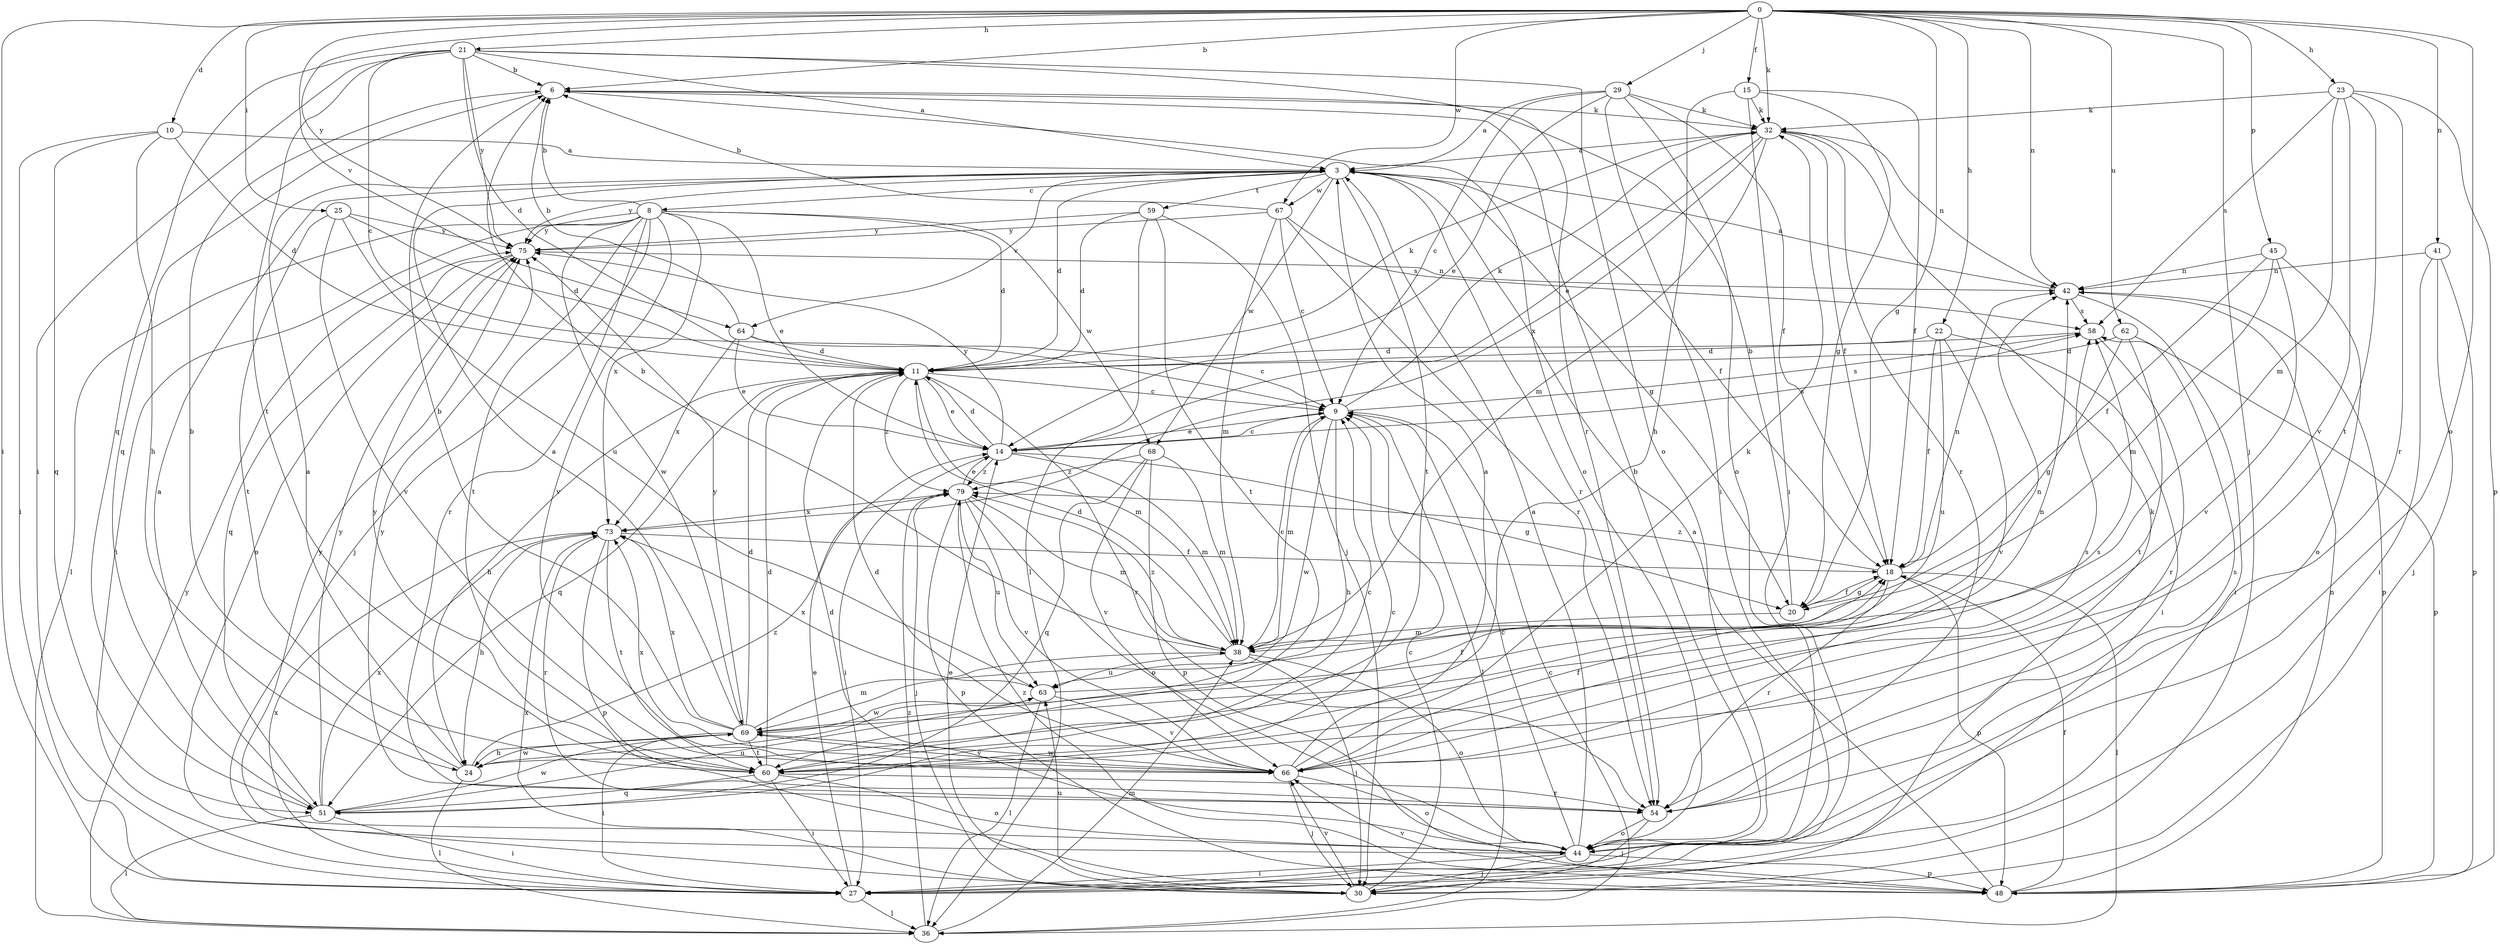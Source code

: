 strict digraph  {
0;
3;
6;
8;
9;
10;
11;
14;
15;
18;
20;
21;
22;
23;
24;
25;
27;
29;
30;
32;
36;
38;
41;
42;
44;
45;
48;
51;
54;
58;
59;
60;
62;
63;
64;
66;
67;
68;
69;
73;
75;
79;
0 -> 6  [label=b];
0 -> 10  [label=d];
0 -> 15  [label=f];
0 -> 20  [label=g];
0 -> 21  [label=h];
0 -> 22  [label=h];
0 -> 23  [label=h];
0 -> 25  [label=i];
0 -> 27  [label=i];
0 -> 29  [label=j];
0 -> 30  [label=j];
0 -> 32  [label=k];
0 -> 41  [label=n];
0 -> 42  [label=n];
0 -> 44  [label=o];
0 -> 45  [label=p];
0 -> 62  [label=u];
0 -> 64  [label=v];
0 -> 67  [label=w];
0 -> 75  [label=y];
3 -> 8  [label=c];
3 -> 11  [label=d];
3 -> 18  [label=f];
3 -> 20  [label=g];
3 -> 54  [label=r];
3 -> 59  [label=t];
3 -> 60  [label=t];
3 -> 64  [label=v];
3 -> 67  [label=w];
3 -> 68  [label=w];
3 -> 75  [label=y];
6 -> 32  [label=k];
6 -> 44  [label=o];
6 -> 51  [label=q];
8 -> 6  [label=b];
8 -> 11  [label=d];
8 -> 14  [label=e];
8 -> 27  [label=i];
8 -> 30  [label=j];
8 -> 36  [label=l];
8 -> 54  [label=r];
8 -> 60  [label=t];
8 -> 66  [label=v];
8 -> 68  [label=w];
8 -> 69  [label=w];
8 -> 73  [label=x];
8 -> 75  [label=y];
9 -> 14  [label=e];
9 -> 24  [label=h];
9 -> 32  [label=k];
9 -> 36  [label=l];
9 -> 38  [label=m];
9 -> 58  [label=s];
9 -> 69  [label=w];
10 -> 3  [label=a];
10 -> 11  [label=d];
10 -> 24  [label=h];
10 -> 27  [label=i];
10 -> 51  [label=q];
11 -> 9  [label=c];
11 -> 14  [label=e];
11 -> 24  [label=h];
11 -> 32  [label=k];
11 -> 38  [label=m];
11 -> 51  [label=q];
11 -> 54  [label=r];
11 -> 79  [label=z];
14 -> 9  [label=c];
14 -> 11  [label=d];
14 -> 20  [label=g];
14 -> 27  [label=i];
14 -> 38  [label=m];
14 -> 58  [label=s];
14 -> 75  [label=y];
14 -> 79  [label=z];
15 -> 18  [label=f];
15 -> 20  [label=g];
15 -> 24  [label=h];
15 -> 27  [label=i];
15 -> 32  [label=k];
18 -> 20  [label=g];
18 -> 36  [label=l];
18 -> 42  [label=n];
18 -> 48  [label=p];
18 -> 54  [label=r];
18 -> 79  [label=z];
20 -> 6  [label=b];
20 -> 18  [label=f];
20 -> 38  [label=m];
21 -> 3  [label=a];
21 -> 6  [label=b];
21 -> 9  [label=c];
21 -> 11  [label=d];
21 -> 27  [label=i];
21 -> 44  [label=o];
21 -> 51  [label=q];
21 -> 54  [label=r];
21 -> 60  [label=t];
21 -> 75  [label=y];
22 -> 11  [label=d];
22 -> 18  [label=f];
22 -> 27  [label=i];
22 -> 63  [label=u];
22 -> 66  [label=v];
23 -> 32  [label=k];
23 -> 38  [label=m];
23 -> 48  [label=p];
23 -> 54  [label=r];
23 -> 58  [label=s];
23 -> 60  [label=t];
23 -> 66  [label=v];
24 -> 3  [label=a];
24 -> 6  [label=b];
24 -> 36  [label=l];
24 -> 69  [label=w];
24 -> 79  [label=z];
25 -> 11  [label=d];
25 -> 60  [label=t];
25 -> 63  [label=u];
25 -> 66  [label=v];
25 -> 75  [label=y];
27 -> 14  [label=e];
27 -> 36  [label=l];
27 -> 73  [label=x];
29 -> 3  [label=a];
29 -> 9  [label=c];
29 -> 14  [label=e];
29 -> 18  [label=f];
29 -> 27  [label=i];
29 -> 32  [label=k];
29 -> 44  [label=o];
30 -> 9  [label=c];
30 -> 14  [label=e];
30 -> 32  [label=k];
30 -> 63  [label=u];
30 -> 66  [label=v];
30 -> 73  [label=x];
32 -> 3  [label=a];
32 -> 14  [label=e];
32 -> 18  [label=f];
32 -> 38  [label=m];
32 -> 42  [label=n];
32 -> 54  [label=r];
32 -> 73  [label=x];
36 -> 9  [label=c];
36 -> 38  [label=m];
36 -> 75  [label=y];
36 -> 79  [label=z];
38 -> 6  [label=b];
38 -> 9  [label=c];
38 -> 11  [label=d];
38 -> 30  [label=j];
38 -> 44  [label=o];
38 -> 63  [label=u];
38 -> 79  [label=z];
41 -> 27  [label=i];
41 -> 30  [label=j];
41 -> 42  [label=n];
41 -> 48  [label=p];
42 -> 3  [label=a];
42 -> 27  [label=i];
42 -> 48  [label=p];
42 -> 58  [label=s];
44 -> 3  [label=a];
44 -> 6  [label=b];
44 -> 9  [label=c];
44 -> 11  [label=d];
44 -> 27  [label=i];
44 -> 30  [label=j];
44 -> 48  [label=p];
44 -> 75  [label=y];
45 -> 18  [label=f];
45 -> 38  [label=m];
45 -> 42  [label=n];
45 -> 44  [label=o];
45 -> 66  [label=v];
48 -> 3  [label=a];
48 -> 18  [label=f];
48 -> 42  [label=n];
48 -> 66  [label=v];
48 -> 79  [label=z];
51 -> 3  [label=a];
51 -> 9  [label=c];
51 -> 27  [label=i];
51 -> 36  [label=l];
51 -> 63  [label=u];
51 -> 69  [label=w];
51 -> 73  [label=x];
51 -> 75  [label=y];
54 -> 30  [label=j];
54 -> 44  [label=o];
54 -> 58  [label=s];
54 -> 75  [label=y];
58 -> 11  [label=d];
58 -> 54  [label=r];
59 -> 11  [label=d];
59 -> 30  [label=j];
59 -> 36  [label=l];
59 -> 60  [label=t];
59 -> 75  [label=y];
60 -> 9  [label=c];
60 -> 11  [label=d];
60 -> 27  [label=i];
60 -> 44  [label=o];
60 -> 51  [label=q];
60 -> 54  [label=r];
60 -> 58  [label=s];
60 -> 75  [label=y];
62 -> 11  [label=d];
62 -> 20  [label=g];
62 -> 48  [label=p];
62 -> 60  [label=t];
63 -> 36  [label=l];
63 -> 42  [label=n];
63 -> 66  [label=v];
63 -> 69  [label=w];
63 -> 73  [label=x];
64 -> 6  [label=b];
64 -> 9  [label=c];
64 -> 11  [label=d];
64 -> 14  [label=e];
64 -> 73  [label=x];
66 -> 3  [label=a];
66 -> 11  [label=d];
66 -> 18  [label=f];
66 -> 30  [label=j];
66 -> 32  [label=k];
66 -> 44  [label=o];
66 -> 58  [label=s];
66 -> 69  [label=w];
66 -> 73  [label=x];
67 -> 6  [label=b];
67 -> 9  [label=c];
67 -> 38  [label=m];
67 -> 54  [label=r];
67 -> 58  [label=s];
67 -> 75  [label=y];
68 -> 38  [label=m];
68 -> 48  [label=p];
68 -> 51  [label=q];
68 -> 66  [label=v];
68 -> 79  [label=z];
69 -> 3  [label=a];
69 -> 6  [label=b];
69 -> 11  [label=d];
69 -> 18  [label=f];
69 -> 24  [label=h];
69 -> 27  [label=i];
69 -> 38  [label=m];
69 -> 42  [label=n];
69 -> 60  [label=t];
69 -> 66  [label=v];
69 -> 73  [label=x];
69 -> 75  [label=y];
73 -> 18  [label=f];
73 -> 24  [label=h];
73 -> 48  [label=p];
73 -> 54  [label=r];
73 -> 60  [label=t];
75 -> 42  [label=n];
75 -> 44  [label=o];
75 -> 51  [label=q];
79 -> 14  [label=e];
79 -> 30  [label=j];
79 -> 38  [label=m];
79 -> 44  [label=o];
79 -> 48  [label=p];
79 -> 63  [label=u];
79 -> 66  [label=v];
79 -> 73  [label=x];
}
